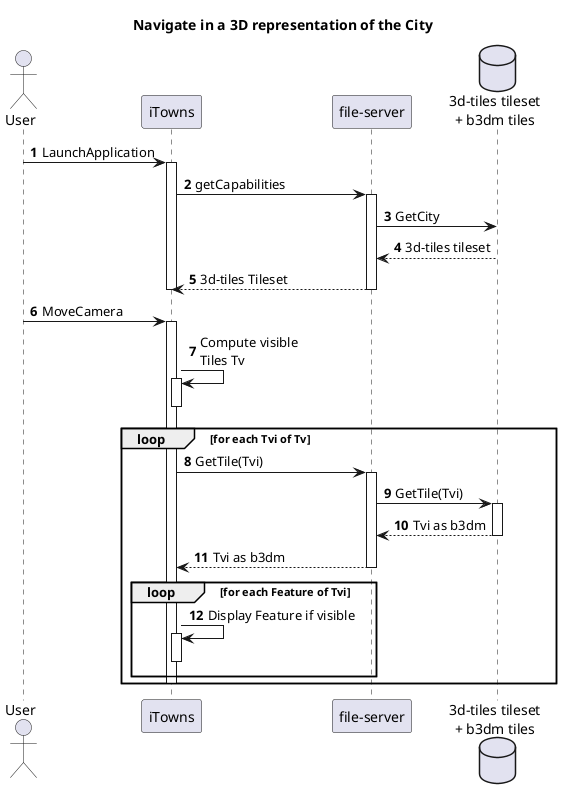 @startuml
autonumber

title Navigate in a 3D representation of the City

actor User
participant iTowns
participant "file-server" as FS
database "3d-tiles tileset\n+ b3dm tiles" as TB3DM

'Launch application
User -> iTowns : LaunchApplication
activate iTowns
iTowns -> FS : getCapabilities
activate FS
FS -> TB3DM : GetCity
TB3DM --> FS : 3d-tiles tileset
FS --> iTowns : 3d-tiles Tileset
deactivate FS
deactivate iTowns

'Move Camera
User -> iTowns : MoveCamera
activate iTowns
iTowns -> iTowns : Compute visible\nTiles Tv
activate iTowns
deactivate iTowns

loop for each Tvi of Tv
  iTowns -> FS : GetTile(Tvi)
  activate FS
  FS -> TB3DM : GetTile(Tvi)
  activate TB3DM
  TB3DM --> FS : Tvi as b3dm
  deactivate TB3DM
  FS --> iTowns : Tvi as b3dm
  deactivate FS

  loop for each Feature of Tvi
    iTowns -> iTowns : Display Feature if visible
    activate iTowns
    deactivate iTowns
  end

  deactivate iTowns
end
@enduml
